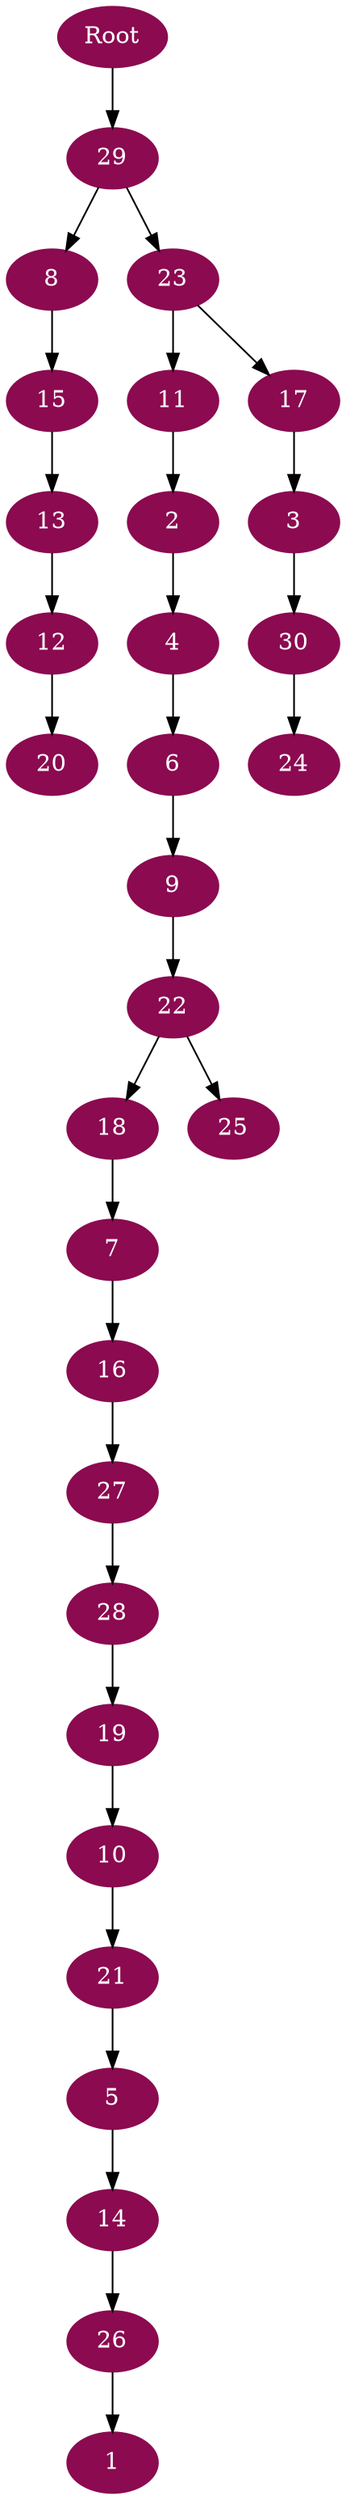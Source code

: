 digraph G {
node [color=deeppink4, style=filled, fontcolor=white];
26 -> 1;
11 -> 2;
17 -> 3;
2 -> 4;
21 -> 5;
4 -> 6;
18 -> 7;
29 -> 8;
6 -> 9;
19 -> 10;
23 -> 11;
13 -> 12;
15 -> 13;
5 -> 14;
8 -> 15;
7 -> 16;
23 -> 17;
22 -> 18;
28 -> 19;
12 -> 20;
10 -> 21;
9 -> 22;
29 -> 23;
30 -> 24;
22 -> 25;
14 -> 26;
16 -> 27;
27 -> 28;
Root -> 29;
3 -> 30;
}
